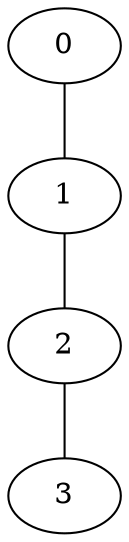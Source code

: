 graph {
    /* -- Nodes -- */
    0[coords = "[0., 0.]",  bcs = "[0., 0., 0.]"];
    1[coords = "[1., 0.]", load = "[0., -1.]"];
    2[coords = "[2., 0.]", load = "[0., -1.]"];
    3[coords = "[3., 0.]",  bcs = "[0., 0., 0.]"];
    
    /* -- Edges -- */
    0 -- 1[E="1.0", A="8e6", I="1."];
    1 -- 2[E="1.0", A="8e6", I="1."];
    2 -- 3[E="1.0", A="8e6", I="1."];
}
